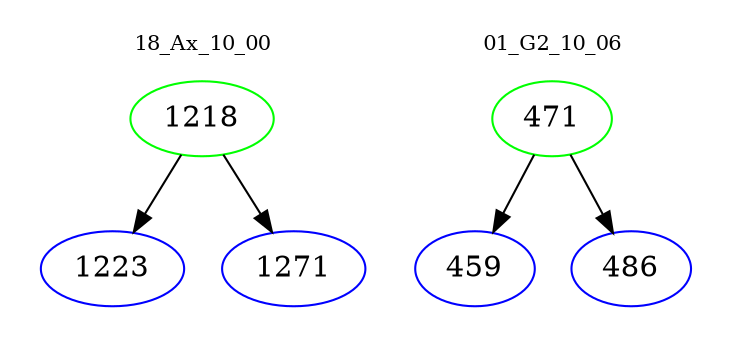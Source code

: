 digraph{
subgraph cluster_0 {
color = white
label = "18_Ax_10_00";
fontsize=10;
T0_1218 [label="1218", color="green"]
T0_1218 -> T0_1223 [color="black"]
T0_1223 [label="1223", color="blue"]
T0_1218 -> T0_1271 [color="black"]
T0_1271 [label="1271", color="blue"]
}
subgraph cluster_1 {
color = white
label = "01_G2_10_06";
fontsize=10;
T1_471 [label="471", color="green"]
T1_471 -> T1_459 [color="black"]
T1_459 [label="459", color="blue"]
T1_471 -> T1_486 [color="black"]
T1_486 [label="486", color="blue"]
}
}
